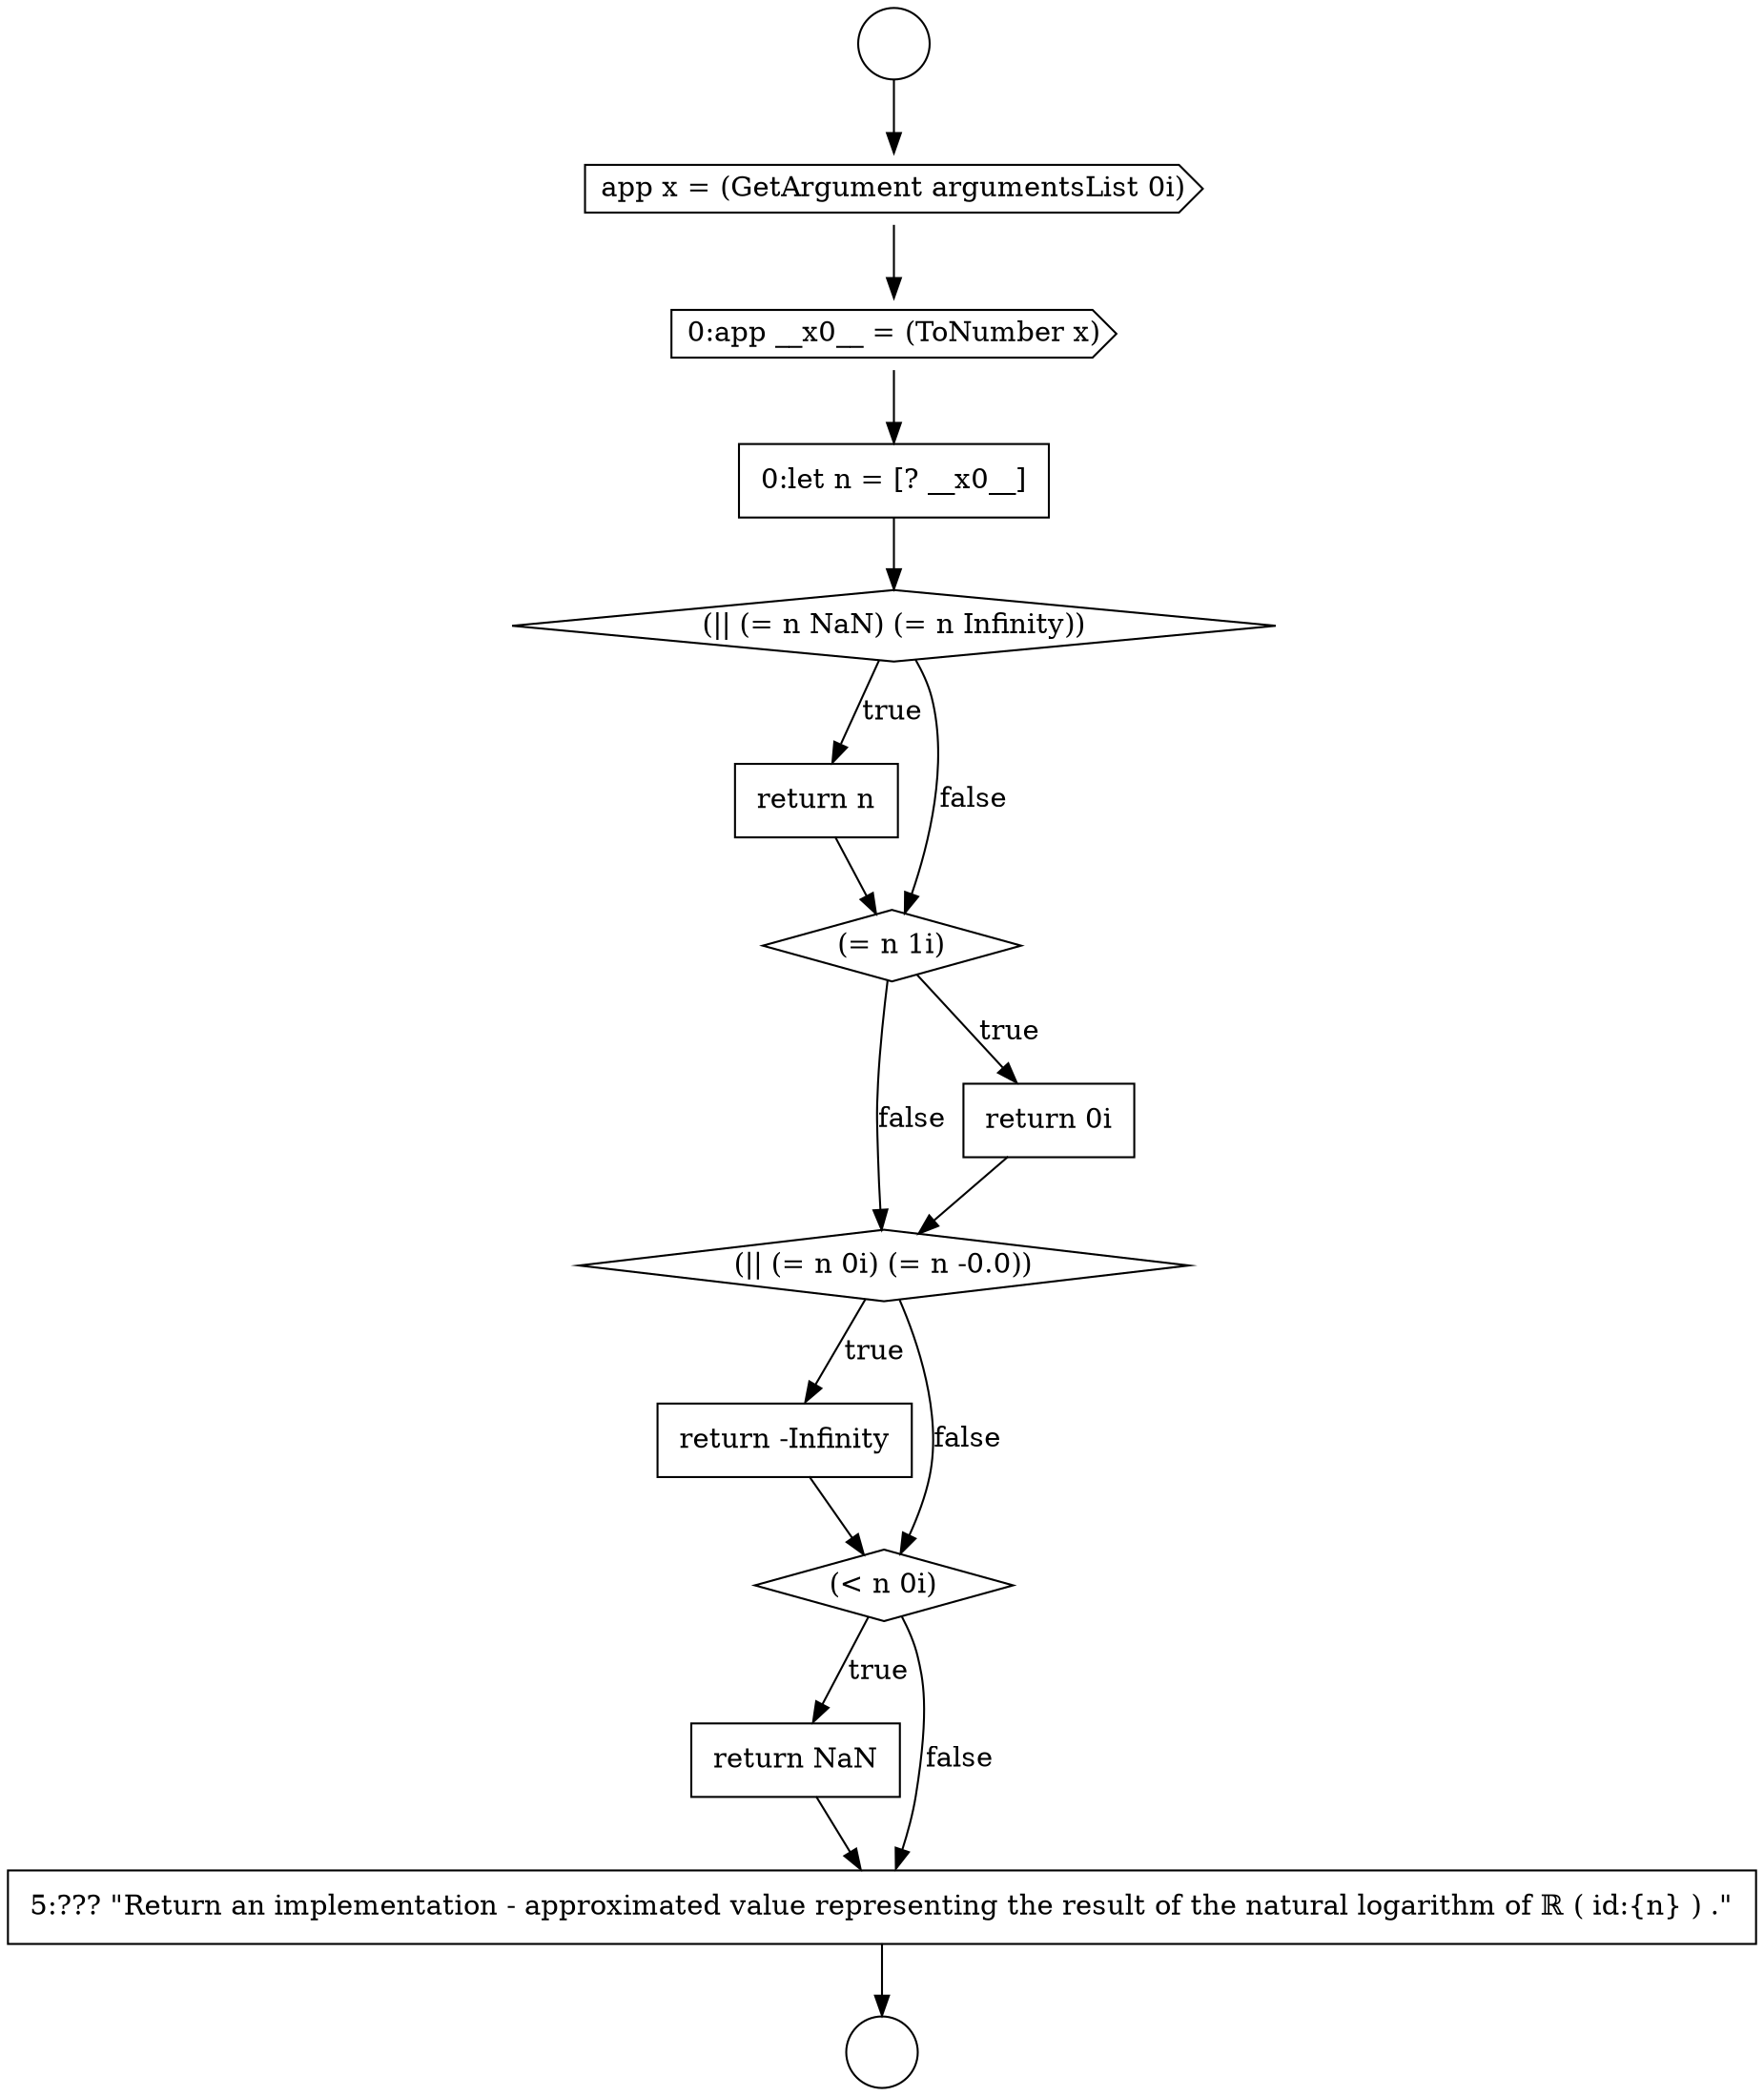 digraph {
  node12911 [shape=none, margin=0, label=<<font color="black">
    <table border="0" cellborder="1" cellspacing="0" cellpadding="10">
      <tr><td align="left">return -Infinity</td></tr>
    </table>
  </font>> color="black" fillcolor="white" style=filled]
  node12901 [shape=circle label=" " color="black" fillcolor="white" style=filled]
  node12907 [shape=none, margin=0, label=<<font color="black">
    <table border="0" cellborder="1" cellspacing="0" cellpadding="10">
      <tr><td align="left">return n</td></tr>
    </table>
  </font>> color="black" fillcolor="white" style=filled]
  node12906 [shape=diamond, label=<<font color="black">(|| (= n NaN) (= n Infinity))</font>> color="black" fillcolor="white" style=filled]
  node12903 [shape=cds, label=<<font color="black">app x = (GetArgument argumentsList 0i)</font>> color="black" fillcolor="white" style=filled]
  node12912 [shape=diamond, label=<<font color="black">(&lt; n 0i)</font>> color="black" fillcolor="white" style=filled]
  node12904 [shape=cds, label=<<font color="black">0:app __x0__ = (ToNumber x)</font>> color="black" fillcolor="white" style=filled]
  node12908 [shape=diamond, label=<<font color="black">(= n 1i)</font>> color="black" fillcolor="white" style=filled]
  node12910 [shape=diamond, label=<<font color="black">(|| (= n 0i) (= n -0.0))</font>> color="black" fillcolor="white" style=filled]
  node12905 [shape=none, margin=0, label=<<font color="black">
    <table border="0" cellborder="1" cellspacing="0" cellpadding="10">
      <tr><td align="left">0:let n = [? __x0__]</td></tr>
    </table>
  </font>> color="black" fillcolor="white" style=filled]
  node12902 [shape=circle label=" " color="black" fillcolor="white" style=filled]
  node12913 [shape=none, margin=0, label=<<font color="black">
    <table border="0" cellborder="1" cellspacing="0" cellpadding="10">
      <tr><td align="left">return NaN</td></tr>
    </table>
  </font>> color="black" fillcolor="white" style=filled]
  node12914 [shape=none, margin=0, label=<<font color="black">
    <table border="0" cellborder="1" cellspacing="0" cellpadding="10">
      <tr><td align="left">5:??? &quot;Return an implementation - approximated value representing the result of the natural logarithm of ℝ ( id:{n} ) .&quot;</td></tr>
    </table>
  </font>> color="black" fillcolor="white" style=filled]
  node12909 [shape=none, margin=0, label=<<font color="black">
    <table border="0" cellborder="1" cellspacing="0" cellpadding="10">
      <tr><td align="left">return 0i</td></tr>
    </table>
  </font>> color="black" fillcolor="white" style=filled]
  node12909 -> node12910 [ color="black"]
  node12903 -> node12904 [ color="black"]
  node12901 -> node12903 [ color="black"]
  node12910 -> node12911 [label=<<font color="black">true</font>> color="black"]
  node12910 -> node12912 [label=<<font color="black">false</font>> color="black"]
  node12911 -> node12912 [ color="black"]
  node12905 -> node12906 [ color="black"]
  node12912 -> node12913 [label=<<font color="black">true</font>> color="black"]
  node12912 -> node12914 [label=<<font color="black">false</font>> color="black"]
  node12904 -> node12905 [ color="black"]
  node12907 -> node12908 [ color="black"]
  node12914 -> node12902 [ color="black"]
  node12906 -> node12907 [label=<<font color="black">true</font>> color="black"]
  node12906 -> node12908 [label=<<font color="black">false</font>> color="black"]
  node12913 -> node12914 [ color="black"]
  node12908 -> node12909 [label=<<font color="black">true</font>> color="black"]
  node12908 -> node12910 [label=<<font color="black">false</font>> color="black"]
}
